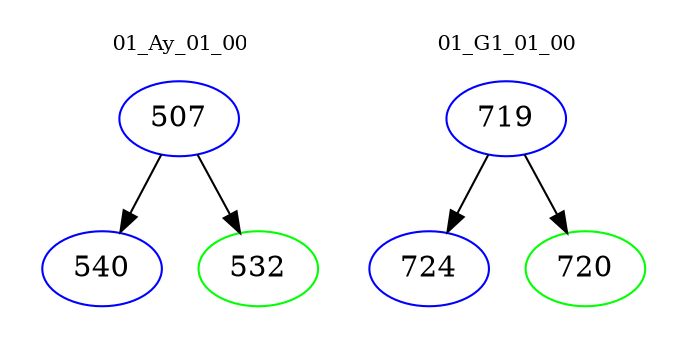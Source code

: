 digraph{
subgraph cluster_0 {
color = white
label = "01_Ay_01_00";
fontsize=10;
T0_507 [label="507", color="blue"]
T0_507 -> T0_540 [color="black"]
T0_540 [label="540", color="blue"]
T0_507 -> T0_532 [color="black"]
T0_532 [label="532", color="green"]
}
subgraph cluster_1 {
color = white
label = "01_G1_01_00";
fontsize=10;
T1_719 [label="719", color="blue"]
T1_719 -> T1_724 [color="black"]
T1_724 [label="724", color="blue"]
T1_719 -> T1_720 [color="black"]
T1_720 [label="720", color="green"]
}
}

